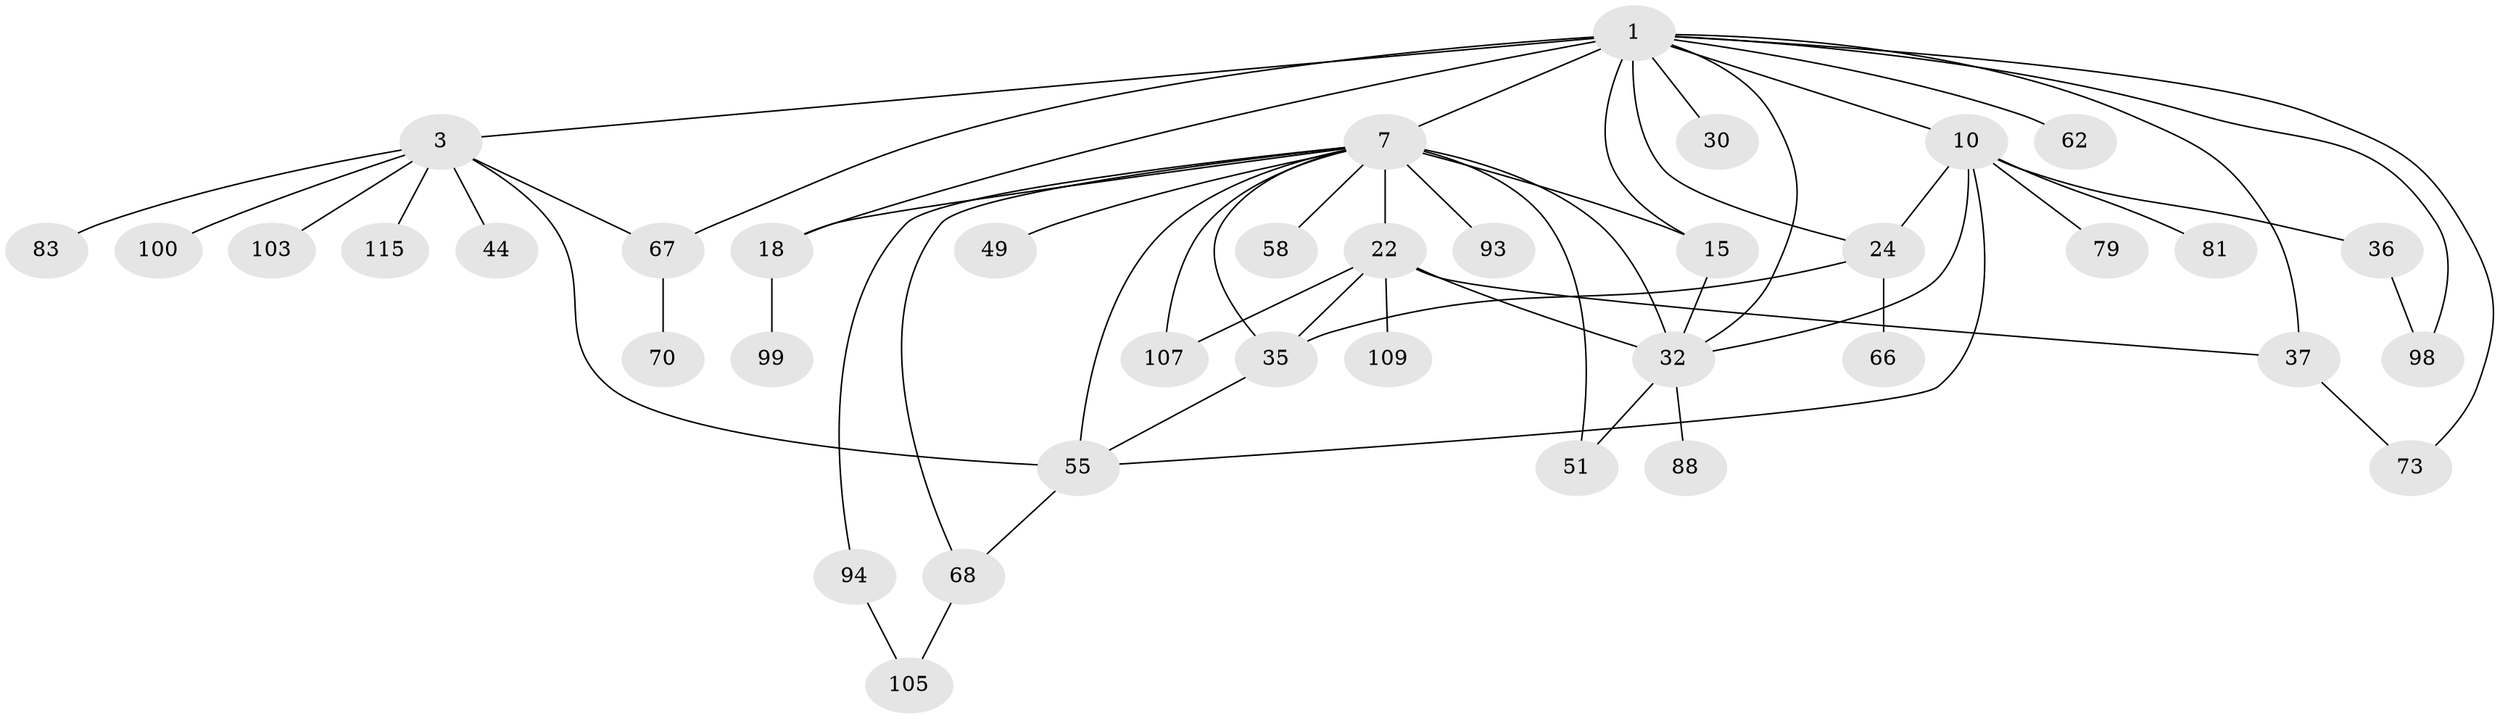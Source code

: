 // original degree distribution, {2: 0.359375, 5: 0.03125, 9: 0.015625, 6: 0.03125, 3: 0.1796875, 4: 0.0625, 7: 0.015625, 1: 0.3046875}
// Generated by graph-tools (version 1.1) at 2025/16/03/04/25 18:16:58]
// undirected, 38 vertices, 57 edges
graph export_dot {
graph [start="1"]
  node [color=gray90,style=filled];
  1 [super="+16+2"];
  3 [super="+59+5+38+13"];
  7 [super="+85+25+8"];
  10 [super="+14+31+34+17+53"];
  15 [super="+33"];
  18 [super="+19+65"];
  22 [super="+28+80+89+43+26+27"];
  24 [super="+47+46+52+60"];
  30;
  32 [super="+54+39+50+106+40"];
  35 [super="+74+91"];
  36 [super="+119+86"];
  37;
  44 [super="+75+48"];
  49;
  51;
  55 [super="+63+112"];
  58 [super="+104"];
  62 [super="+96"];
  66 [super="+124"];
  67;
  68 [super="+76+123"];
  70;
  73 [super="+84"];
  79;
  81;
  83 [super="+111"];
  88 [super="+126"];
  93;
  94;
  98;
  99 [super="+125"];
  100;
  103;
  105 [super="+118"];
  107 [super="+113"];
  109;
  115;
  1 -- 67;
  1 -- 3;
  1 -- 7 [weight=2];
  1 -- 10;
  1 -- 15;
  1 -- 18;
  1 -- 24 [weight=2];
  1 -- 30;
  1 -- 98;
  1 -- 37;
  1 -- 62;
  1 -- 73;
  1 -- 32;
  3 -- 115;
  3 -- 67;
  3 -- 103;
  3 -- 83;
  3 -- 44;
  3 -- 100;
  3 -- 55;
  7 -- 49;
  7 -- 107;
  7 -- 32 [weight=2];
  7 -- 35;
  7 -- 68;
  7 -- 18;
  7 -- 51;
  7 -- 22 [weight=2];
  7 -- 55;
  7 -- 58;
  7 -- 93;
  7 -- 94;
  7 -- 15;
  10 -- 24 [weight=2];
  10 -- 81;
  10 -- 36;
  10 -- 79;
  10 -- 55;
  10 -- 32;
  15 -- 32;
  18 -- 99;
  22 -- 37;
  22 -- 107;
  22 -- 32;
  22 -- 35;
  22 -- 109;
  24 -- 35;
  24 -- 66;
  32 -- 51;
  32 -- 88;
  35 -- 55;
  36 -- 98;
  37 -- 73;
  55 -- 68;
  67 -- 70;
  68 -- 105;
  94 -- 105;
}
